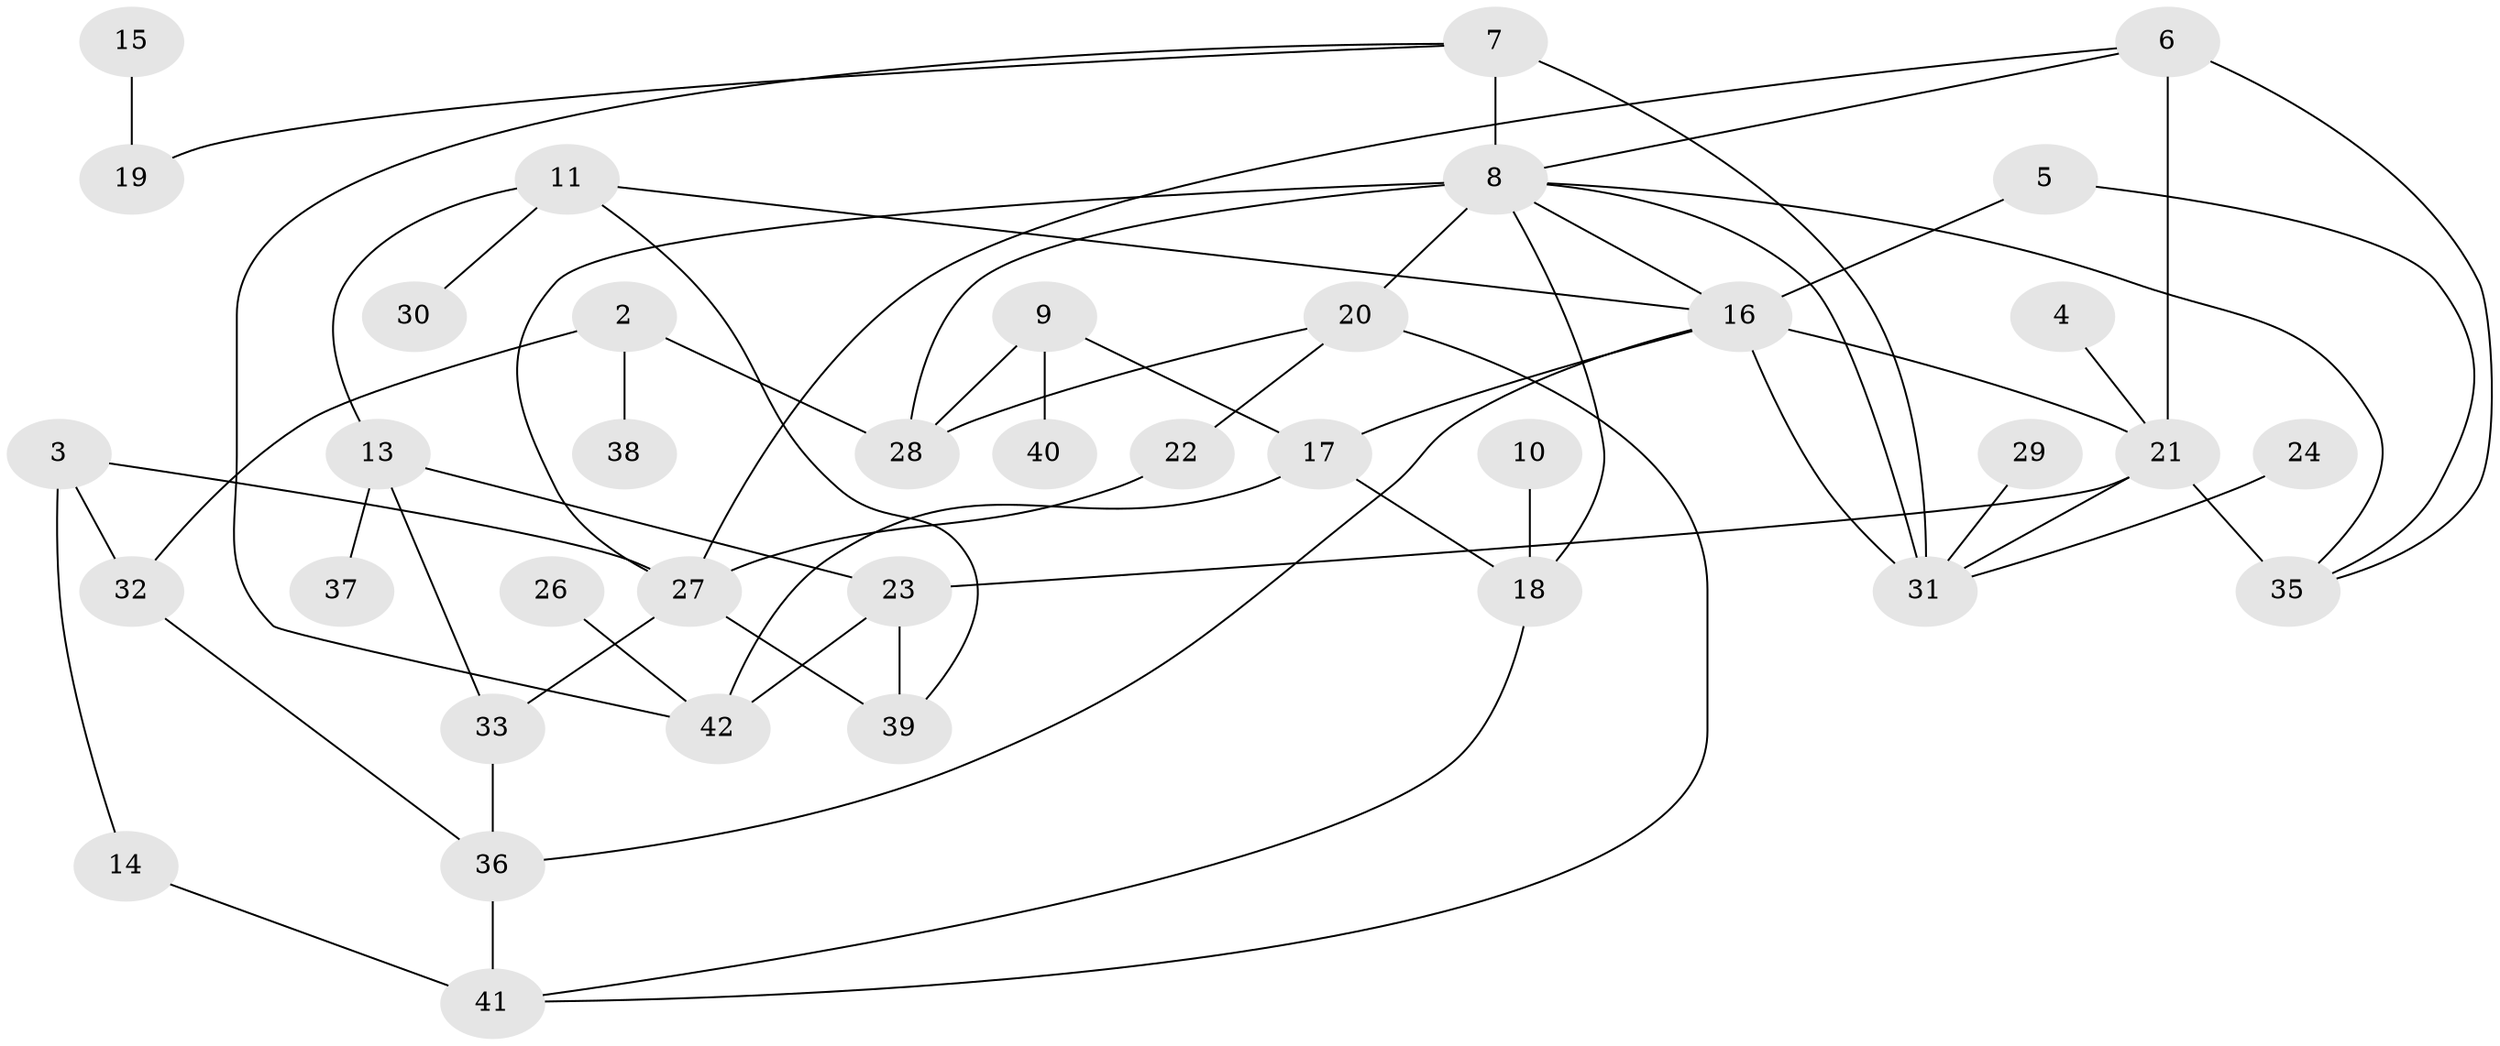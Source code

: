 // original degree distribution, {6: 0.03571428571428571, 3: 0.23809523809523808, 4: 0.14285714285714285, 0: 0.047619047619047616, 2: 0.25, 5: 0.10714285714285714, 1: 0.17857142857142858}
// Generated by graph-tools (version 1.1) at 2025/00/03/09/25 03:00:47]
// undirected, 38 vertices, 61 edges
graph export_dot {
graph [start="1"]
  node [color=gray90,style=filled];
  2;
  3;
  4;
  5;
  6;
  7;
  8;
  9;
  10;
  11;
  13;
  14;
  15;
  16;
  17;
  18;
  19;
  20;
  21;
  22;
  23;
  24;
  26;
  27;
  28;
  29;
  30;
  31;
  32;
  33;
  35;
  36;
  37;
  38;
  39;
  40;
  41;
  42;
  2 -- 28 [weight=1.0];
  2 -- 32 [weight=1.0];
  2 -- 38 [weight=1.0];
  3 -- 14 [weight=2.0];
  3 -- 27 [weight=1.0];
  3 -- 32 [weight=2.0];
  4 -- 21 [weight=1.0];
  5 -- 16 [weight=1.0];
  5 -- 35 [weight=1.0];
  6 -- 8 [weight=1.0];
  6 -- 21 [weight=2.0];
  6 -- 27 [weight=1.0];
  6 -- 35 [weight=1.0];
  7 -- 8 [weight=1.0];
  7 -- 19 [weight=1.0];
  7 -- 31 [weight=2.0];
  7 -- 42 [weight=1.0];
  8 -- 16 [weight=1.0];
  8 -- 18 [weight=1.0];
  8 -- 20 [weight=1.0];
  8 -- 27 [weight=2.0];
  8 -- 28 [weight=2.0];
  8 -- 31 [weight=1.0];
  8 -- 35 [weight=1.0];
  9 -- 17 [weight=1.0];
  9 -- 28 [weight=1.0];
  9 -- 40 [weight=1.0];
  10 -- 18 [weight=1.0];
  11 -- 13 [weight=1.0];
  11 -- 16 [weight=1.0];
  11 -- 30 [weight=1.0];
  11 -- 39 [weight=1.0];
  13 -- 23 [weight=1.0];
  13 -- 33 [weight=1.0];
  13 -- 37 [weight=1.0];
  14 -- 41 [weight=2.0];
  15 -- 19 [weight=1.0];
  16 -- 17 [weight=2.0];
  16 -- 21 [weight=1.0];
  16 -- 31 [weight=1.0];
  16 -- 36 [weight=1.0];
  17 -- 18 [weight=1.0];
  17 -- 42 [weight=1.0];
  18 -- 41 [weight=1.0];
  20 -- 22 [weight=1.0];
  20 -- 28 [weight=1.0];
  20 -- 41 [weight=1.0];
  21 -- 23 [weight=1.0];
  21 -- 31 [weight=1.0];
  21 -- 35 [weight=3.0];
  22 -- 27 [weight=1.0];
  23 -- 39 [weight=1.0];
  23 -- 42 [weight=1.0];
  24 -- 31 [weight=1.0];
  26 -- 42 [weight=1.0];
  27 -- 33 [weight=1.0];
  27 -- 39 [weight=1.0];
  29 -- 31 [weight=1.0];
  32 -- 36 [weight=1.0];
  33 -- 36 [weight=1.0];
  36 -- 41 [weight=1.0];
}
